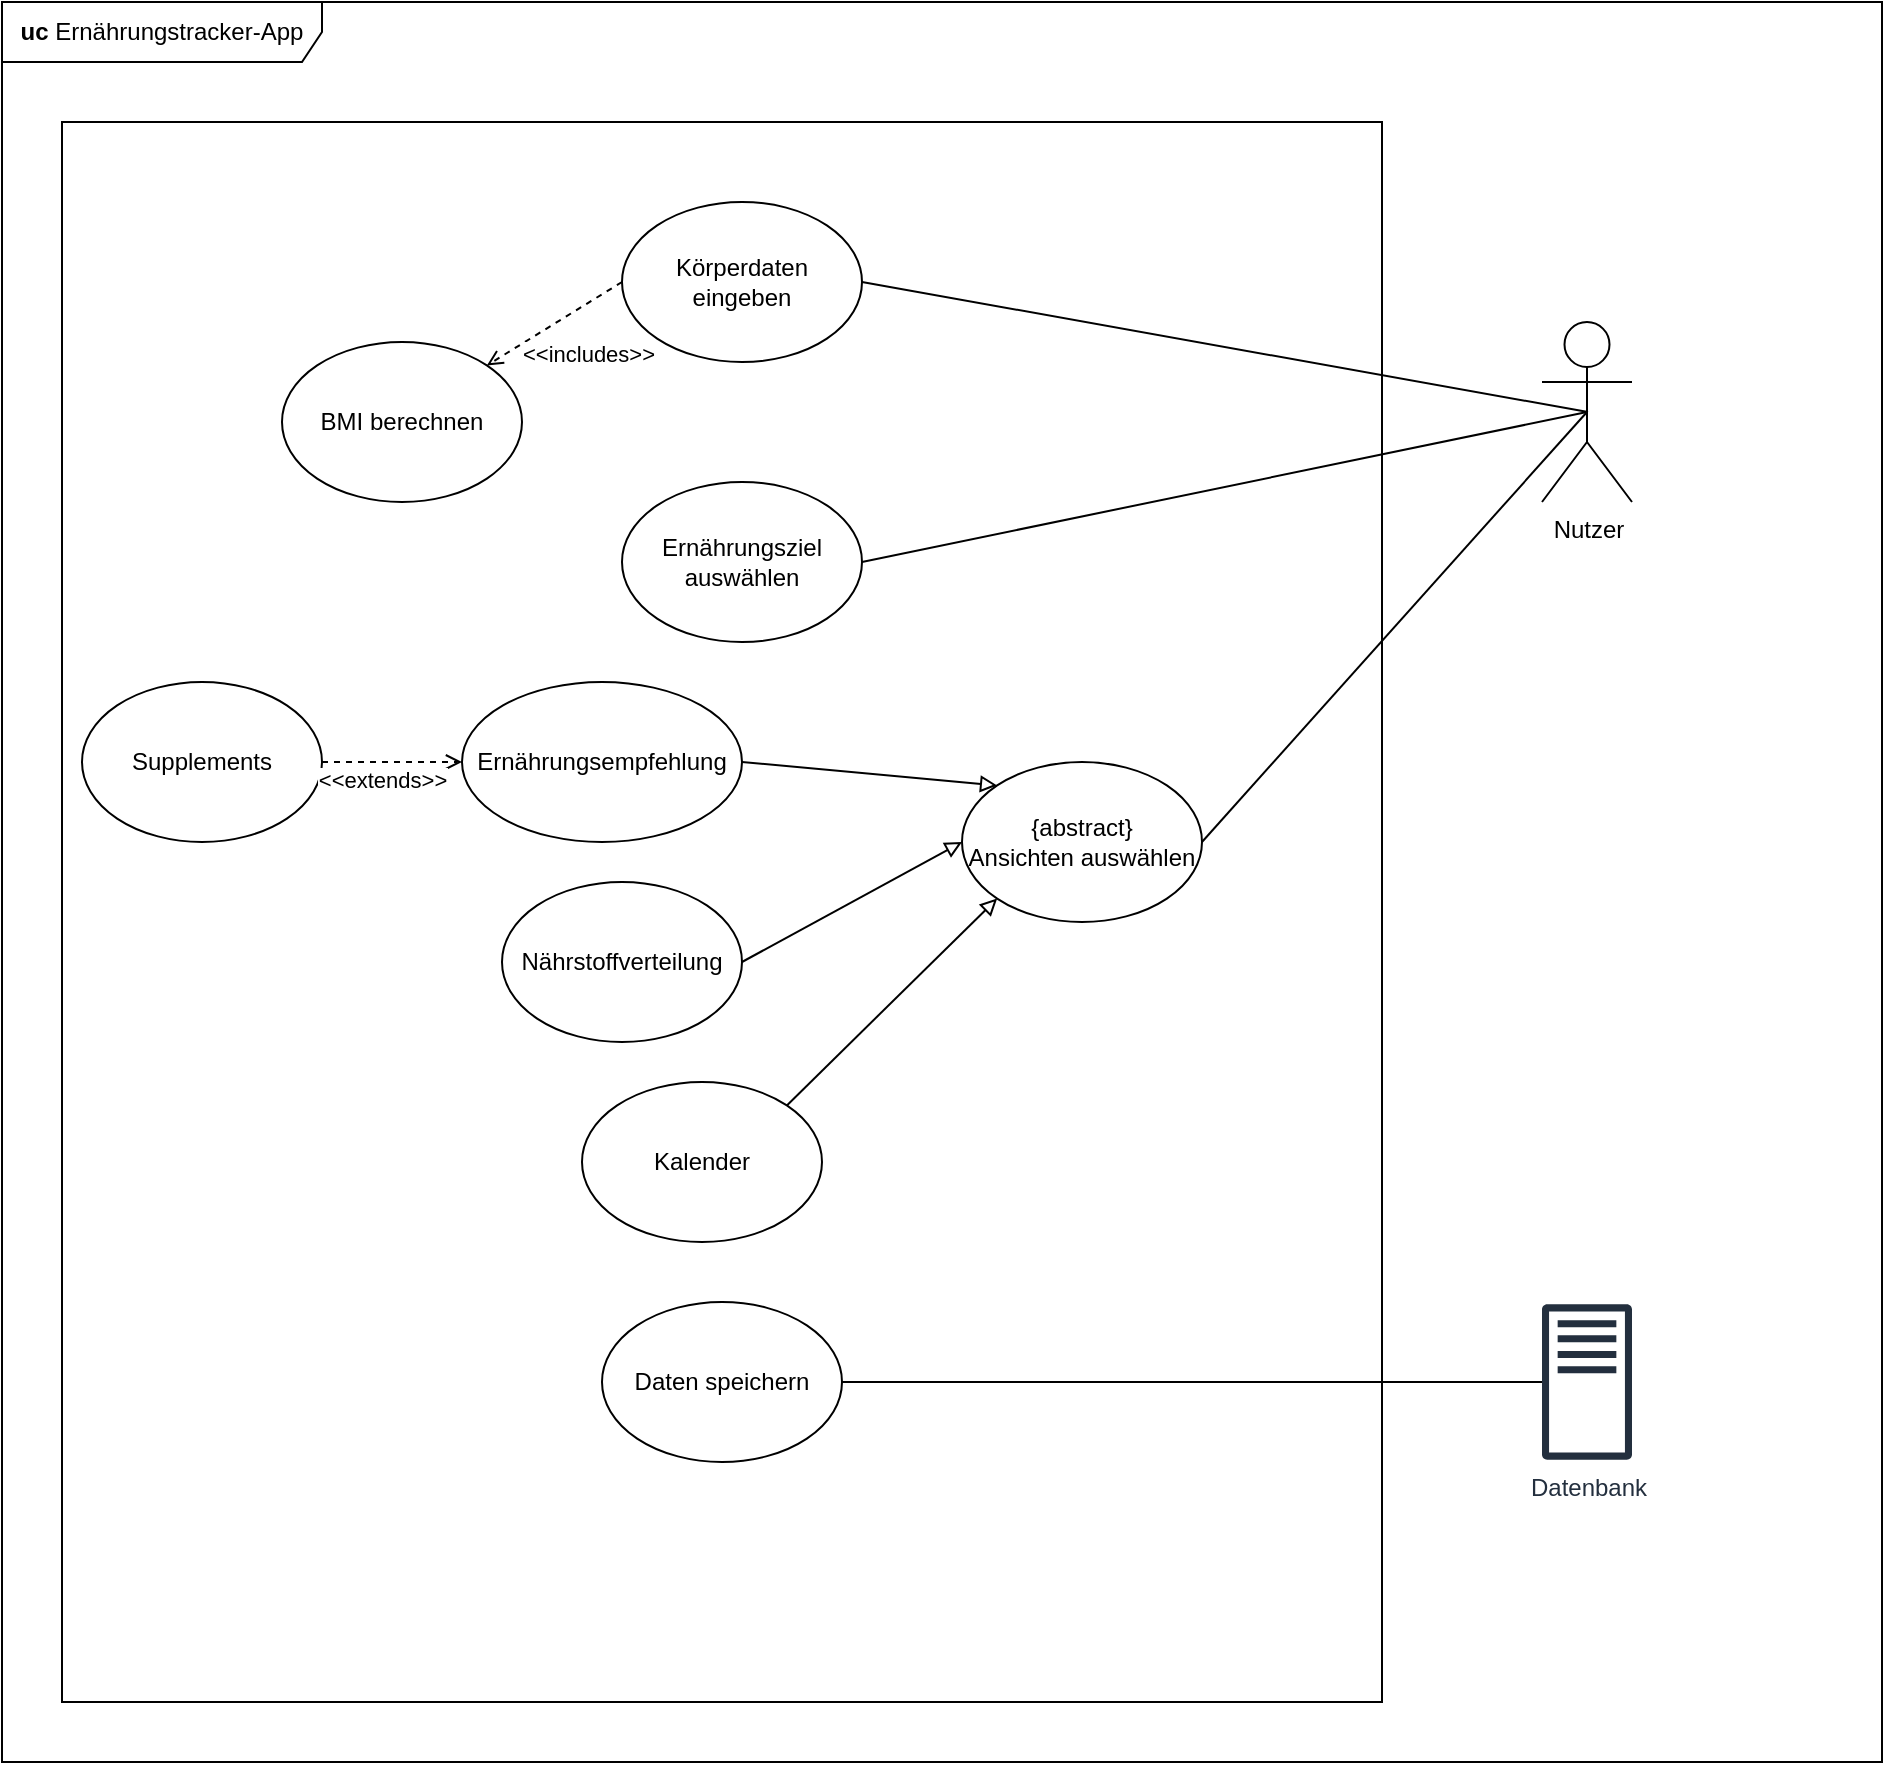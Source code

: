 <mxfile version="15.1.4" type="device"><diagram id="j-JF3k1ANQx_k0-1FU95" name="Page-1"><mxGraphModel dx="2462" dy="1094" grid="1" gridSize="10" guides="1" tooltips="1" connect="1" arrows="1" fold="1" page="0" pageScale="1" pageWidth="827" pageHeight="1169" math="0" shadow="0"><root><mxCell id="0"/><mxCell id="1" parent="0"/><mxCell id="3H85VRGTY_lHN2SMVQLa-1" value="&lt;b&gt;uc&lt;/b&gt;&amp;nbsp;Ernährungstracker-App" style="shape=umlFrame;whiteSpace=wrap;html=1;width=160;height=30;" parent="1" vertex="1"><mxGeometry x="-210" y="340" width="940" height="880" as="geometry"/></mxCell><mxCell id="3H85VRGTY_lHN2SMVQLa-5" value="" style="rounded=0;whiteSpace=wrap;html=1;fillColor=none;" parent="1" vertex="1"><mxGeometry x="-180" y="400" width="660" height="790" as="geometry"/></mxCell><mxCell id="3H85VRGTY_lHN2SMVQLa-6" value="Nutzer" style="shape=umlActor;verticalLabelPosition=bottom;verticalAlign=top;html=1;fillColor=none;" parent="1" vertex="1"><mxGeometry x="560" y="500" width="45" height="90" as="geometry"/></mxCell><mxCell id="3H85VRGTY_lHN2SMVQLa-16" style="rounded=0;orthogonalLoop=1;jettySize=auto;html=1;exitX=1;exitY=0.5;exitDx=0;exitDy=0;endArrow=none;endFill=0;" parent="1" source="3H85VRGTY_lHN2SMVQLa-8" edge="1"><mxGeometry relative="1" as="geometry"><mxPoint x="583" y="545" as="targetPoint"/></mxGeometry></mxCell><mxCell id="3H85VRGTY_lHN2SMVQLa-19" style="edgeStyle=none;rounded=0;orthogonalLoop=1;jettySize=auto;html=1;exitX=0;exitY=0.5;exitDx=0;exitDy=0;entryX=1;entryY=0;entryDx=0;entryDy=0;endArrow=open;endFill=0;dashed=1;" parent="1" source="3H85VRGTY_lHN2SMVQLa-8" target="3H85VRGTY_lHN2SMVQLa-9" edge="1"><mxGeometry relative="1" as="geometry"/></mxCell><mxCell id="3H85VRGTY_lHN2SMVQLa-20" value="&amp;lt;&amp;lt;includes&amp;gt;&amp;gt;" style="edgeLabel;html=1;align=center;verticalAlign=middle;resizable=0;points=[];" parent="3H85VRGTY_lHN2SMVQLa-19" vertex="1" connectable="0"><mxGeometry x="0.332" y="4" relative="1" as="geometry"><mxPoint x="26" y="5" as="offset"/></mxGeometry></mxCell><mxCell id="3H85VRGTY_lHN2SMVQLa-8" value="Körperdaten eingeben" style="ellipse;whiteSpace=wrap;html=1;fillColor=none;" parent="1" vertex="1"><mxGeometry x="100" y="440" width="120" height="80" as="geometry"/></mxCell><mxCell id="3H85VRGTY_lHN2SMVQLa-9" value="BMI berechnen" style="ellipse;whiteSpace=wrap;html=1;fillColor=none;" parent="1" vertex="1"><mxGeometry x="-70" y="510" width="120" height="80" as="geometry"/></mxCell><mxCell id="3H85VRGTY_lHN2SMVQLa-17" style="edgeStyle=none;rounded=0;orthogonalLoop=1;jettySize=auto;html=1;exitX=1;exitY=0.5;exitDx=0;exitDy=0;entryX=0.5;entryY=0.5;entryDx=0;entryDy=0;entryPerimeter=0;endArrow=none;endFill=0;" parent="1" source="3H85VRGTY_lHN2SMVQLa-10" target="3H85VRGTY_lHN2SMVQLa-6" edge="1"><mxGeometry relative="1" as="geometry"/></mxCell><mxCell id="3H85VRGTY_lHN2SMVQLa-10" value="Ernährungsziel auswählen" style="ellipse;whiteSpace=wrap;html=1;fillColor=none;" parent="1" vertex="1"><mxGeometry x="100" y="580" width="120" height="80" as="geometry"/></mxCell><mxCell id="3H85VRGTY_lHN2SMVQLa-18" style="edgeStyle=none;rounded=0;orthogonalLoop=1;jettySize=auto;html=1;exitX=1;exitY=0.5;exitDx=0;exitDy=0;entryX=0.5;entryY=0.5;entryDx=0;entryDy=0;entryPerimeter=0;endArrow=none;endFill=0;" parent="1" source="3H85VRGTY_lHN2SMVQLa-11" target="3H85VRGTY_lHN2SMVQLa-6" edge="1"><mxGeometry relative="1" as="geometry"/></mxCell><mxCell id="3H85VRGTY_lHN2SMVQLa-11" value="{abstract}&lt;br&gt;Ansichten auswählen" style="ellipse;whiteSpace=wrap;html=1;fillColor=none;" parent="1" vertex="1"><mxGeometry x="270" y="720" width="120" height="80" as="geometry"/></mxCell><mxCell id="3H85VRGTY_lHN2SMVQLa-27" style="edgeStyle=none;rounded=0;orthogonalLoop=1;jettySize=auto;html=1;exitX=1;exitY=0.5;exitDx=0;exitDy=0;entryX=0;entryY=0;entryDx=0;entryDy=0;endArrow=block;endFill=0;" parent="1" source="3H85VRGTY_lHN2SMVQLa-12" target="3H85VRGTY_lHN2SMVQLa-11" edge="1"><mxGeometry relative="1" as="geometry"/></mxCell><mxCell id="3H85VRGTY_lHN2SMVQLa-12" value="Ernährungsempfehlung" style="ellipse;whiteSpace=wrap;html=1;fillColor=none;" parent="1" vertex="1"><mxGeometry x="20" y="680" width="140" height="80" as="geometry"/></mxCell><mxCell id="3H85VRGTY_lHN2SMVQLa-28" style="edgeStyle=none;rounded=0;orthogonalLoop=1;jettySize=auto;html=1;exitX=1;exitY=0.5;exitDx=0;exitDy=0;entryX=0;entryY=0.5;entryDx=0;entryDy=0;endArrow=block;endFill=0;" parent="1" source="3H85VRGTY_lHN2SMVQLa-13" target="3H85VRGTY_lHN2SMVQLa-11" edge="1"><mxGeometry relative="1" as="geometry"/></mxCell><mxCell id="3H85VRGTY_lHN2SMVQLa-13" value="Nährstoffverteilung" style="ellipse;whiteSpace=wrap;html=1;fillColor=none;" parent="1" vertex="1"><mxGeometry x="40" y="780" width="120" height="80" as="geometry"/></mxCell><mxCell id="3H85VRGTY_lHN2SMVQLa-30" style="edgeStyle=none;rounded=0;orthogonalLoop=1;jettySize=auto;html=1;exitX=1;exitY=0;exitDx=0;exitDy=0;entryX=0;entryY=1;entryDx=0;entryDy=0;endArrow=block;endFill=0;" parent="1" source="3H85VRGTY_lHN2SMVQLa-15" target="3H85VRGTY_lHN2SMVQLa-11" edge="1"><mxGeometry relative="1" as="geometry"/></mxCell><mxCell id="3H85VRGTY_lHN2SMVQLa-15" value="Kalender" style="ellipse;whiteSpace=wrap;html=1;fillColor=none;" parent="1" vertex="1"><mxGeometry x="80" y="880" width="120" height="80" as="geometry"/></mxCell><mxCell id="3H85VRGTY_lHN2SMVQLa-23" style="edgeStyle=none;rounded=0;orthogonalLoop=1;jettySize=auto;html=1;exitX=1;exitY=0.5;exitDx=0;exitDy=0;entryX=0;entryY=0.5;entryDx=0;entryDy=0;dashed=1;endArrow=open;endFill=0;" parent="1" source="3H85VRGTY_lHN2SMVQLa-22" target="3H85VRGTY_lHN2SMVQLa-12" edge="1"><mxGeometry relative="1" as="geometry"/></mxCell><mxCell id="3H85VRGTY_lHN2SMVQLa-22" value="Supplements" style="ellipse;whiteSpace=wrap;html=1;fillColor=none;" parent="1" vertex="1"><mxGeometry x="-170" y="680" width="120" height="80" as="geometry"/></mxCell><mxCell id="3H85VRGTY_lHN2SMVQLa-26" value="&amp;lt;&amp;lt;extends&amp;gt;&amp;gt;" style="edgeLabel;html=1;align=center;verticalAlign=middle;resizable=0;points=[];" parent="1" vertex="1" connectable="0"><mxGeometry x="-19.998" y="728.999" as="geometry"/></mxCell><mxCell id="GJNi5CmBkW4lDkNUzek4-3" style="edgeStyle=orthogonalEdgeStyle;rounded=0;orthogonalLoop=1;jettySize=auto;html=1;exitX=1;exitY=0.5;exitDx=0;exitDy=0;endArrow=none;endFill=0;" edge="1" parent="1" source="3H85VRGTY_lHN2SMVQLa-31" target="GJNi5CmBkW4lDkNUzek4-1"><mxGeometry relative="1" as="geometry"/></mxCell><mxCell id="3H85VRGTY_lHN2SMVQLa-31" value="Daten speichern" style="ellipse;whiteSpace=wrap;html=1;fillColor=none;" parent="1" vertex="1"><mxGeometry x="90" y="990" width="120" height="80" as="geometry"/></mxCell><mxCell id="GJNi5CmBkW4lDkNUzek4-1" value="Datenbank" style="sketch=0;outlineConnect=0;fontColor=#232F3E;gradientColor=none;fillColor=#232F3E;strokeColor=none;dashed=0;verticalLabelPosition=bottom;verticalAlign=top;align=center;html=1;fontSize=12;fontStyle=0;aspect=fixed;pointerEvents=1;shape=mxgraph.aws4.traditional_server;" vertex="1" parent="1"><mxGeometry x="560" y="991" width="45" height="78" as="geometry"/></mxCell></root></mxGraphModel></diagram></mxfile>